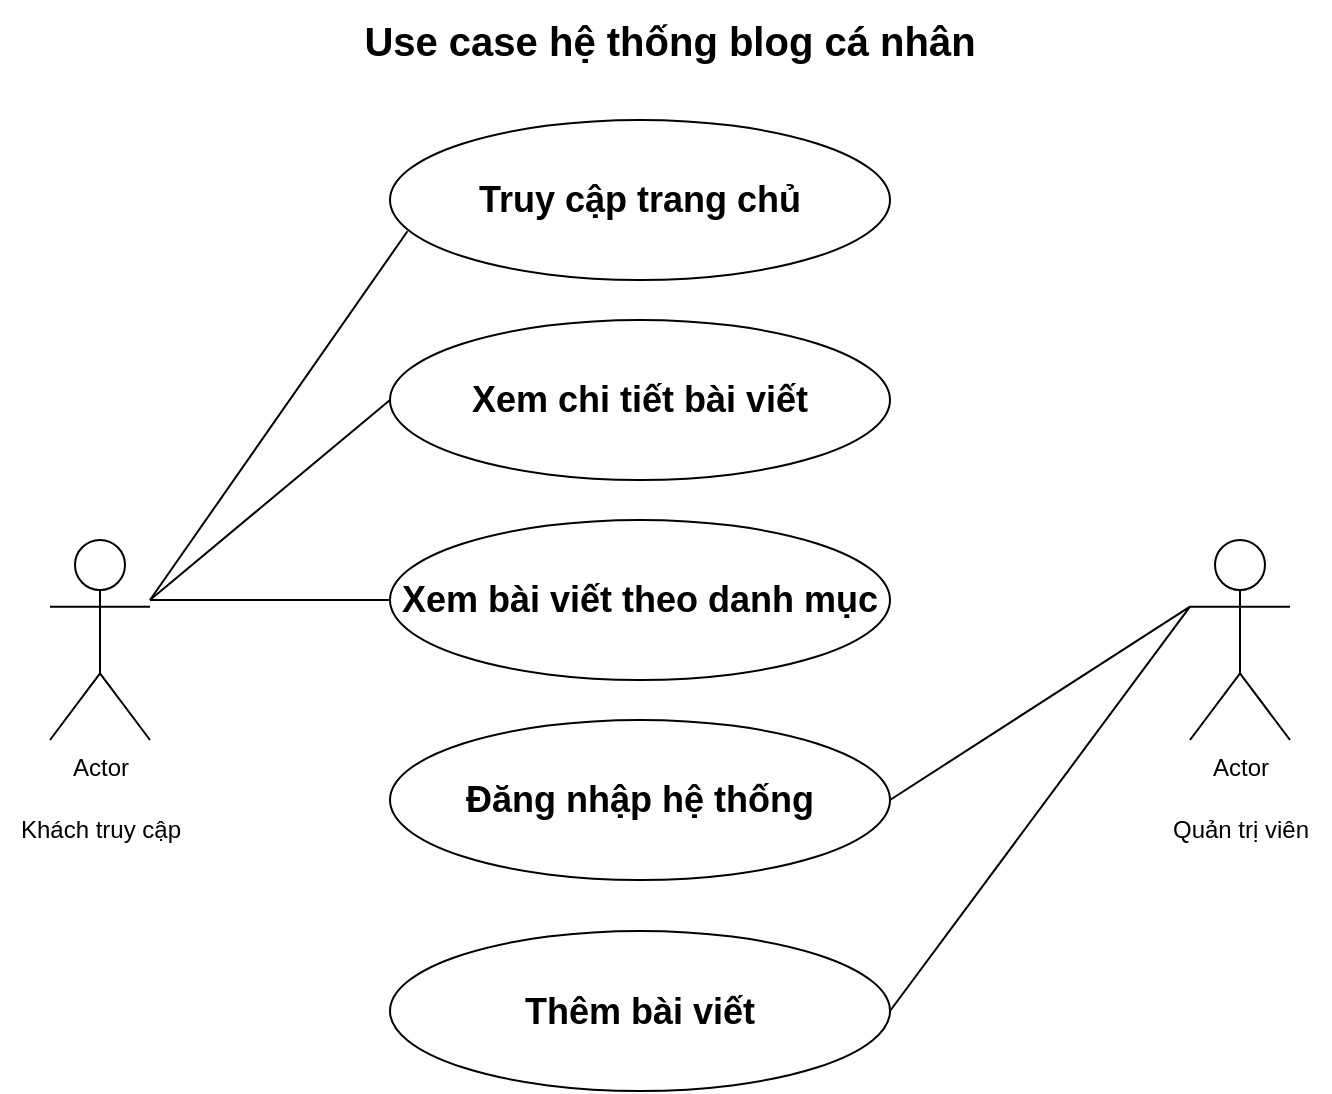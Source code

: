 <mxfile version="26.0.15">
  <diagram name="Trang-1" id="O34rYhK44o169_PtzAiv">
    <mxGraphModel dx="1042" dy="627" grid="1" gridSize="10" guides="1" tooltips="1" connect="1" arrows="1" fold="1" page="1" pageScale="1" pageWidth="827" pageHeight="1169" math="0" shadow="0">
      <root>
        <mxCell id="0" />
        <mxCell id="1" parent="0" />
        <mxCell id="ZU32IizSrnA32IaH0doB-1" value="Actor" style="shape=umlActor;verticalLabelPosition=bottom;verticalAlign=top;html=1;outlineConnect=0;" parent="1" vertex="1">
          <mxGeometry x="104" y="350" width="50" height="100" as="geometry" />
        </mxCell>
        <mxCell id="ZU32IizSrnA32IaH0doB-2" value="&lt;h2&gt;Truy cập trang chủ&lt;/h2&gt;" style="ellipse;whiteSpace=wrap;html=1;" parent="1" vertex="1">
          <mxGeometry x="274" y="140" width="250" height="80" as="geometry" />
        </mxCell>
        <mxCell id="ZU32IizSrnA32IaH0doB-3" value="&lt;h2&gt;Xem chi tiết bài viết&lt;/h2&gt;" style="ellipse;whiteSpace=wrap;html=1;" parent="1" vertex="1">
          <mxGeometry x="274" y="240" width="250" height="80" as="geometry" />
        </mxCell>
        <mxCell id="ZU32IizSrnA32IaH0doB-4" value="&lt;h2&gt;Xem bài viết theo danh mục&lt;/h2&gt;" style="ellipse;whiteSpace=wrap;html=1;" parent="1" vertex="1">
          <mxGeometry x="274" y="340" width="250" height="80" as="geometry" />
        </mxCell>
        <mxCell id="ZU32IizSrnA32IaH0doB-7" value="&lt;h2&gt;Đăng nhập hệ thống&lt;/h2&gt;" style="ellipse;whiteSpace=wrap;html=1;" parent="1" vertex="1">
          <mxGeometry x="274" y="440" width="250" height="80" as="geometry" />
        </mxCell>
        <mxCell id="ZU32IizSrnA32IaH0doB-9" value="&lt;h2&gt;Thêm bài viết&lt;/h2&gt;" style="ellipse;whiteSpace=wrap;html=1;" parent="1" vertex="1">
          <mxGeometry x="274" y="545.5" width="250" height="80" as="geometry" />
        </mxCell>
        <mxCell id="rPg01ZpCgp__U0FlaiiM-2" value="&lt;div&gt;Khách truy cập&lt;/div&gt;" style="text;html=1;align=center;verticalAlign=middle;resizable=0;points=[];autosize=1;strokeColor=none;fillColor=none;" parent="1" vertex="1">
          <mxGeometry x="79" y="480" width="100" height="30" as="geometry" />
        </mxCell>
        <mxCell id="rPg01ZpCgp__U0FlaiiM-7" value="Actor" style="shape=umlActor;verticalLabelPosition=bottom;verticalAlign=top;html=1;outlineConnect=0;" parent="1" vertex="1">
          <mxGeometry x="674" y="350" width="50" height="100" as="geometry" />
        </mxCell>
        <mxCell id="rPg01ZpCgp__U0FlaiiM-8" value="&lt;div&gt;Quản trị viên&lt;/div&gt;" style="text;html=1;align=center;verticalAlign=middle;resizable=0;points=[];autosize=1;strokeColor=none;fillColor=none;" parent="1" vertex="1">
          <mxGeometry x="654" y="480" width="90" height="30" as="geometry" />
        </mxCell>
        <mxCell id="rPg01ZpCgp__U0FlaiiM-9" value="" style="endArrow=none;html=1;rounded=0;entryX=0.035;entryY=0.695;entryDx=0;entryDy=0;entryPerimeter=0;" parent="1" target="ZU32IizSrnA32IaH0doB-2" edge="1">
          <mxGeometry width="50" height="50" relative="1" as="geometry">
            <mxPoint x="154" y="380" as="sourcePoint" />
            <mxPoint x="204" y="330" as="targetPoint" />
          </mxGeometry>
        </mxCell>
        <mxCell id="rPg01ZpCgp__U0FlaiiM-10" value="" style="endArrow=none;html=1;rounded=0;entryX=0;entryY=0.5;entryDx=0;entryDy=0;" parent="1" target="ZU32IizSrnA32IaH0doB-3" edge="1">
          <mxGeometry width="50" height="50" relative="1" as="geometry">
            <mxPoint x="154" y="380" as="sourcePoint" />
            <mxPoint x="293" y="206" as="targetPoint" />
          </mxGeometry>
        </mxCell>
        <mxCell id="rPg01ZpCgp__U0FlaiiM-11" value="" style="endArrow=none;html=1;rounded=0;entryX=0;entryY=0.5;entryDx=0;entryDy=0;" parent="1" target="ZU32IizSrnA32IaH0doB-4" edge="1">
          <mxGeometry width="50" height="50" relative="1" as="geometry">
            <mxPoint x="154" y="380" as="sourcePoint" />
            <mxPoint x="284" y="290" as="targetPoint" />
          </mxGeometry>
        </mxCell>
        <mxCell id="rPg01ZpCgp__U0FlaiiM-19" value="&lt;b&gt;Use case hệ thống blog cá nhân&lt;/b&gt;" style="text;html=1;align=center;verticalAlign=middle;whiteSpace=wrap;rounded=0;fontSize=20;" parent="1" vertex="1">
          <mxGeometry x="94" y="80" width="640" height="40" as="geometry" />
        </mxCell>
        <mxCell id="e1_3AWQBYJebTb_OyHbs-4" value="" style="endArrow=none;html=1;rounded=0;exitX=1;exitY=0.5;exitDx=0;exitDy=0;entryX=0;entryY=0.333;entryDx=0;entryDy=0;entryPerimeter=0;" edge="1" parent="1" source="ZU32IizSrnA32IaH0doB-7" target="rPg01ZpCgp__U0FlaiiM-7">
          <mxGeometry width="50" height="50" relative="1" as="geometry">
            <mxPoint x="610" y="440" as="sourcePoint" />
            <mxPoint x="660" y="390" as="targetPoint" />
          </mxGeometry>
        </mxCell>
        <mxCell id="e1_3AWQBYJebTb_OyHbs-5" value="" style="endArrow=none;html=1;rounded=0;entryX=0;entryY=0.333;entryDx=0;entryDy=0;entryPerimeter=0;exitX=1;exitY=0.5;exitDx=0;exitDy=0;" edge="1" parent="1" source="ZU32IizSrnA32IaH0doB-9" target="rPg01ZpCgp__U0FlaiiM-7">
          <mxGeometry width="50" height="50" relative="1" as="geometry">
            <mxPoint x="524" y="585" as="sourcePoint" />
            <mxPoint x="574" y="535" as="targetPoint" />
          </mxGeometry>
        </mxCell>
      </root>
    </mxGraphModel>
  </diagram>
</mxfile>
